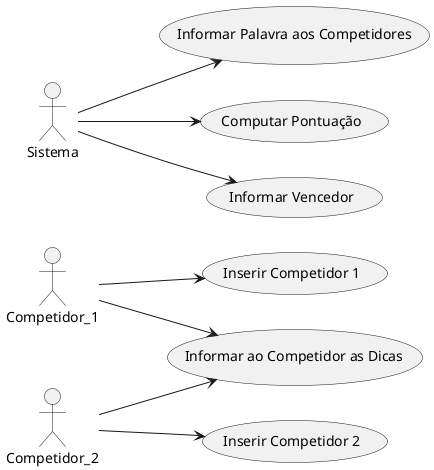 @startuml

	(Inserir Competidor 1) as (Use1)
	(Inserir Competidor 2) as (Use2)
	(Informar Palavra aos Competidores) as (Use3)
	(Informar ao Competidor as Dicas) as (User4)
	(Computar Pontuação) as (Use5)
	(Informar Vencedor) as (Use6)

	left to right direction

	Competidor_1 --> (Use1)
	Competidor_2 --> (Use2)
	Competidor_1 --> (User4)
	Competidor_2 --> (User4)
	Sistema --> (Use3)
	Sistema --> (Use5)
	Sistema --> (Use6)


	@enduml